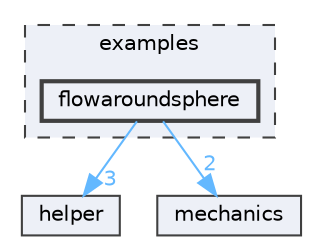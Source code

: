 digraph "examples/flowaroundsphere"
{
 // LATEX_PDF_SIZE
  bgcolor="transparent";
  edge [fontname=Helvetica,fontsize=10,labelfontname=Helvetica,labelfontsize=10];
  node [fontname=Helvetica,fontsize=10,shape=box,height=0.2,width=0.4];
  compound=true
  subgraph clusterdir_d28a4824dc47e487b107a5db32ef43c4 {
    graph [ bgcolor="#edf0f7", pencolor="grey25", label="examples", fontname=Helvetica,fontsize=10 style="filled,dashed", URL="dir_d28a4824dc47e487b107a5db32ef43c4.html",tooltip=""]
  dir_8db1263f69c4007b4c371dfab8fd700a [label="flowaroundsphere", fillcolor="#edf0f7", color="grey25", style="filled,bold", URL="dir_8db1263f69c4007b4c371dfab8fd700a.html",tooltip=""];
  }
  dir_d634f21e635b1ea642c8b957ecf78b4f [label="helper", fillcolor="#edf0f7", color="grey25", style="filled", URL="dir_d634f21e635b1ea642c8b957ecf78b4f.html",tooltip=""];
  dir_f85e6b512652ee2faa4ff4027d5d7588 [label="mechanics", fillcolor="#edf0f7", color="grey25", style="filled", URL="dir_f85e6b512652ee2faa4ff4027d5d7588.html",tooltip=""];
  dir_8db1263f69c4007b4c371dfab8fd700a->dir_d634f21e635b1ea642c8b957ecf78b4f [headlabel="3", labeldistance=1.5 headhref="dir_000008_000010.html" href="dir_000008_000010.html" color="steelblue1" fontcolor="steelblue1"];
  dir_8db1263f69c4007b4c371dfab8fd700a->dir_f85e6b512652ee2faa4ff4027d5d7588 [headlabel="2", labeldistance=1.5 headhref="dir_000008_000012.html" href="dir_000008_000012.html" color="steelblue1" fontcolor="steelblue1"];
}
